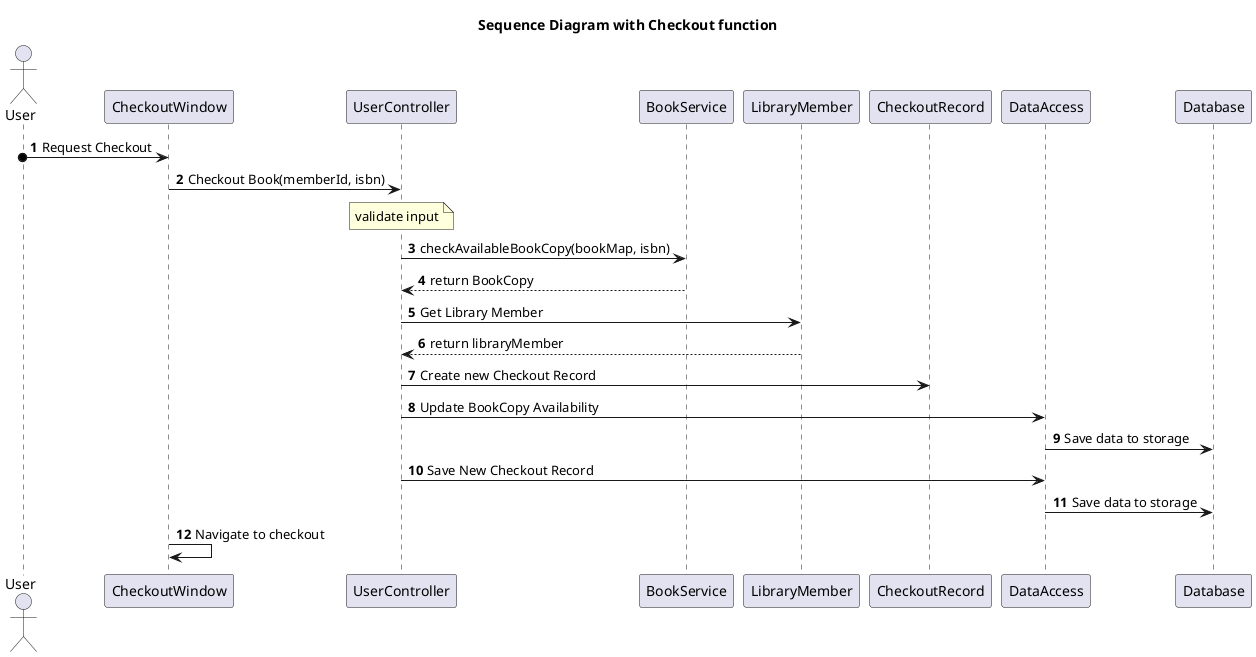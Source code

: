 @startuml

title Sequence Diagram with Checkout function

autonumber 1 1

actor User
participant "CheckoutWindow" as cw
participant "UserController" as uc
participant "BookService" as bs
participant "LibraryMember" as lm
participant "CheckoutRecord" as cr
participant "DataAccess" as da
participant "Database" as db

User o-> cw: Request Checkout
cw -> uc: Checkout Book(memberId, isbn)

note over uc: validate input

uc -> bs: checkAvailableBookCopy(bookMap, isbn)
bs --> uc: return BookCopy

uc -> lm: Get Library Member
lm --> uc: return libraryMember

uc -> cr: Create new Checkout Record
uc -> da: Update BookCopy Availability
da -> db: Save data to storage

uc -> da: Save New Checkout Record
da -> db: Save data to storage

cw -> cw: Navigate to checkout

@enduml